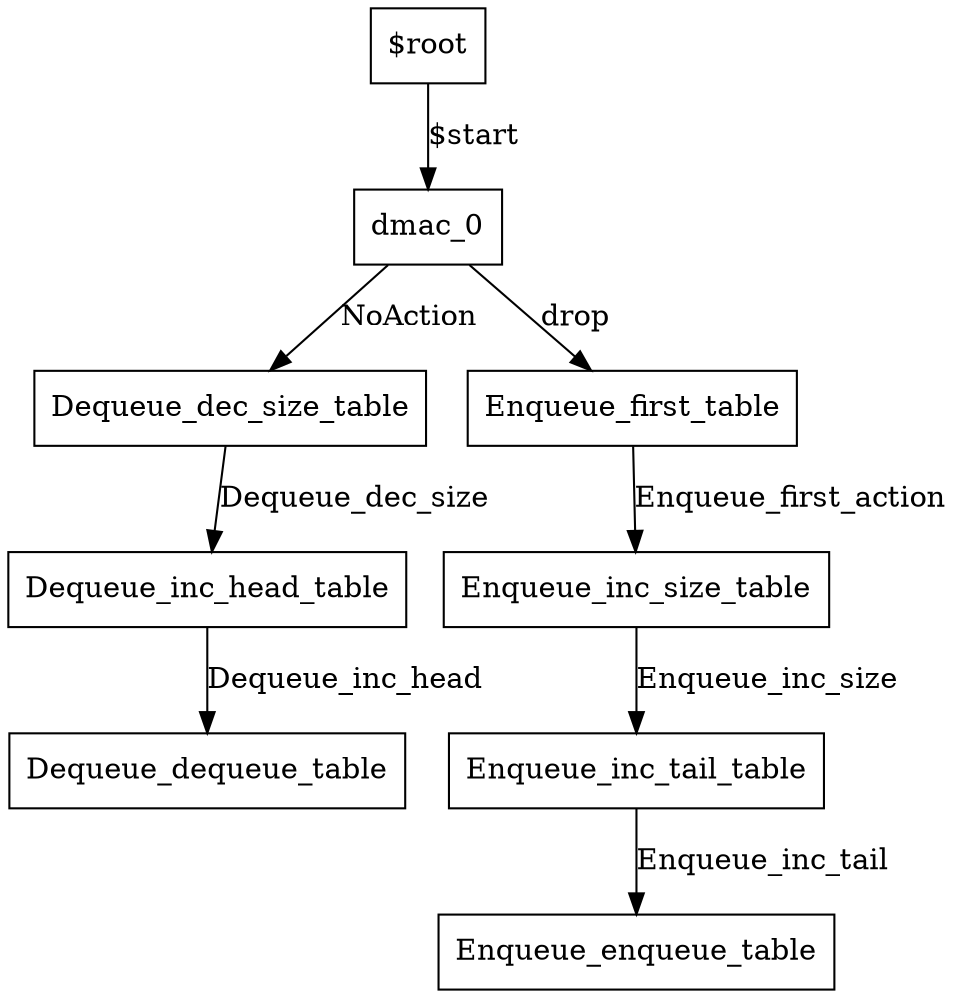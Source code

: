 digraph ingress {
0 [label="$root" shape=box color="black"];
3 [label="Dequeue_dec_size_table" shape=box color="black"];
8 [label="Dequeue_dequeue_table" shape=box color="black"];
7 [label="Dequeue_inc_head_table" shape=box color="black"];
6 [label="Enqueue_enqueue_table" shape=box color="black"];
2 [label="Enqueue_first_table" shape=box color="black"];
4 [label="Enqueue_inc_size_table" shape=box color="black"];
5 [label="Enqueue_inc_tail_table" shape=box color="black"];
1 [label="dmac_0" shape=box color="black"];
0-> 1 [label="$start" color="black"];
3-> 7 [label="Dequeue_dec_size" color="black"];
7-> 8 [label="Dequeue_inc_head" color="black"];
2-> 4 [label="Enqueue_first_action" color="black"];
4-> 5 [label="Enqueue_inc_size" color="black"];
5-> 6 [label="Enqueue_inc_tail" color="black"];
1-> 2 [label="drop" color="black"];
1-> 3 [label="NoAction" color="black"];
}
